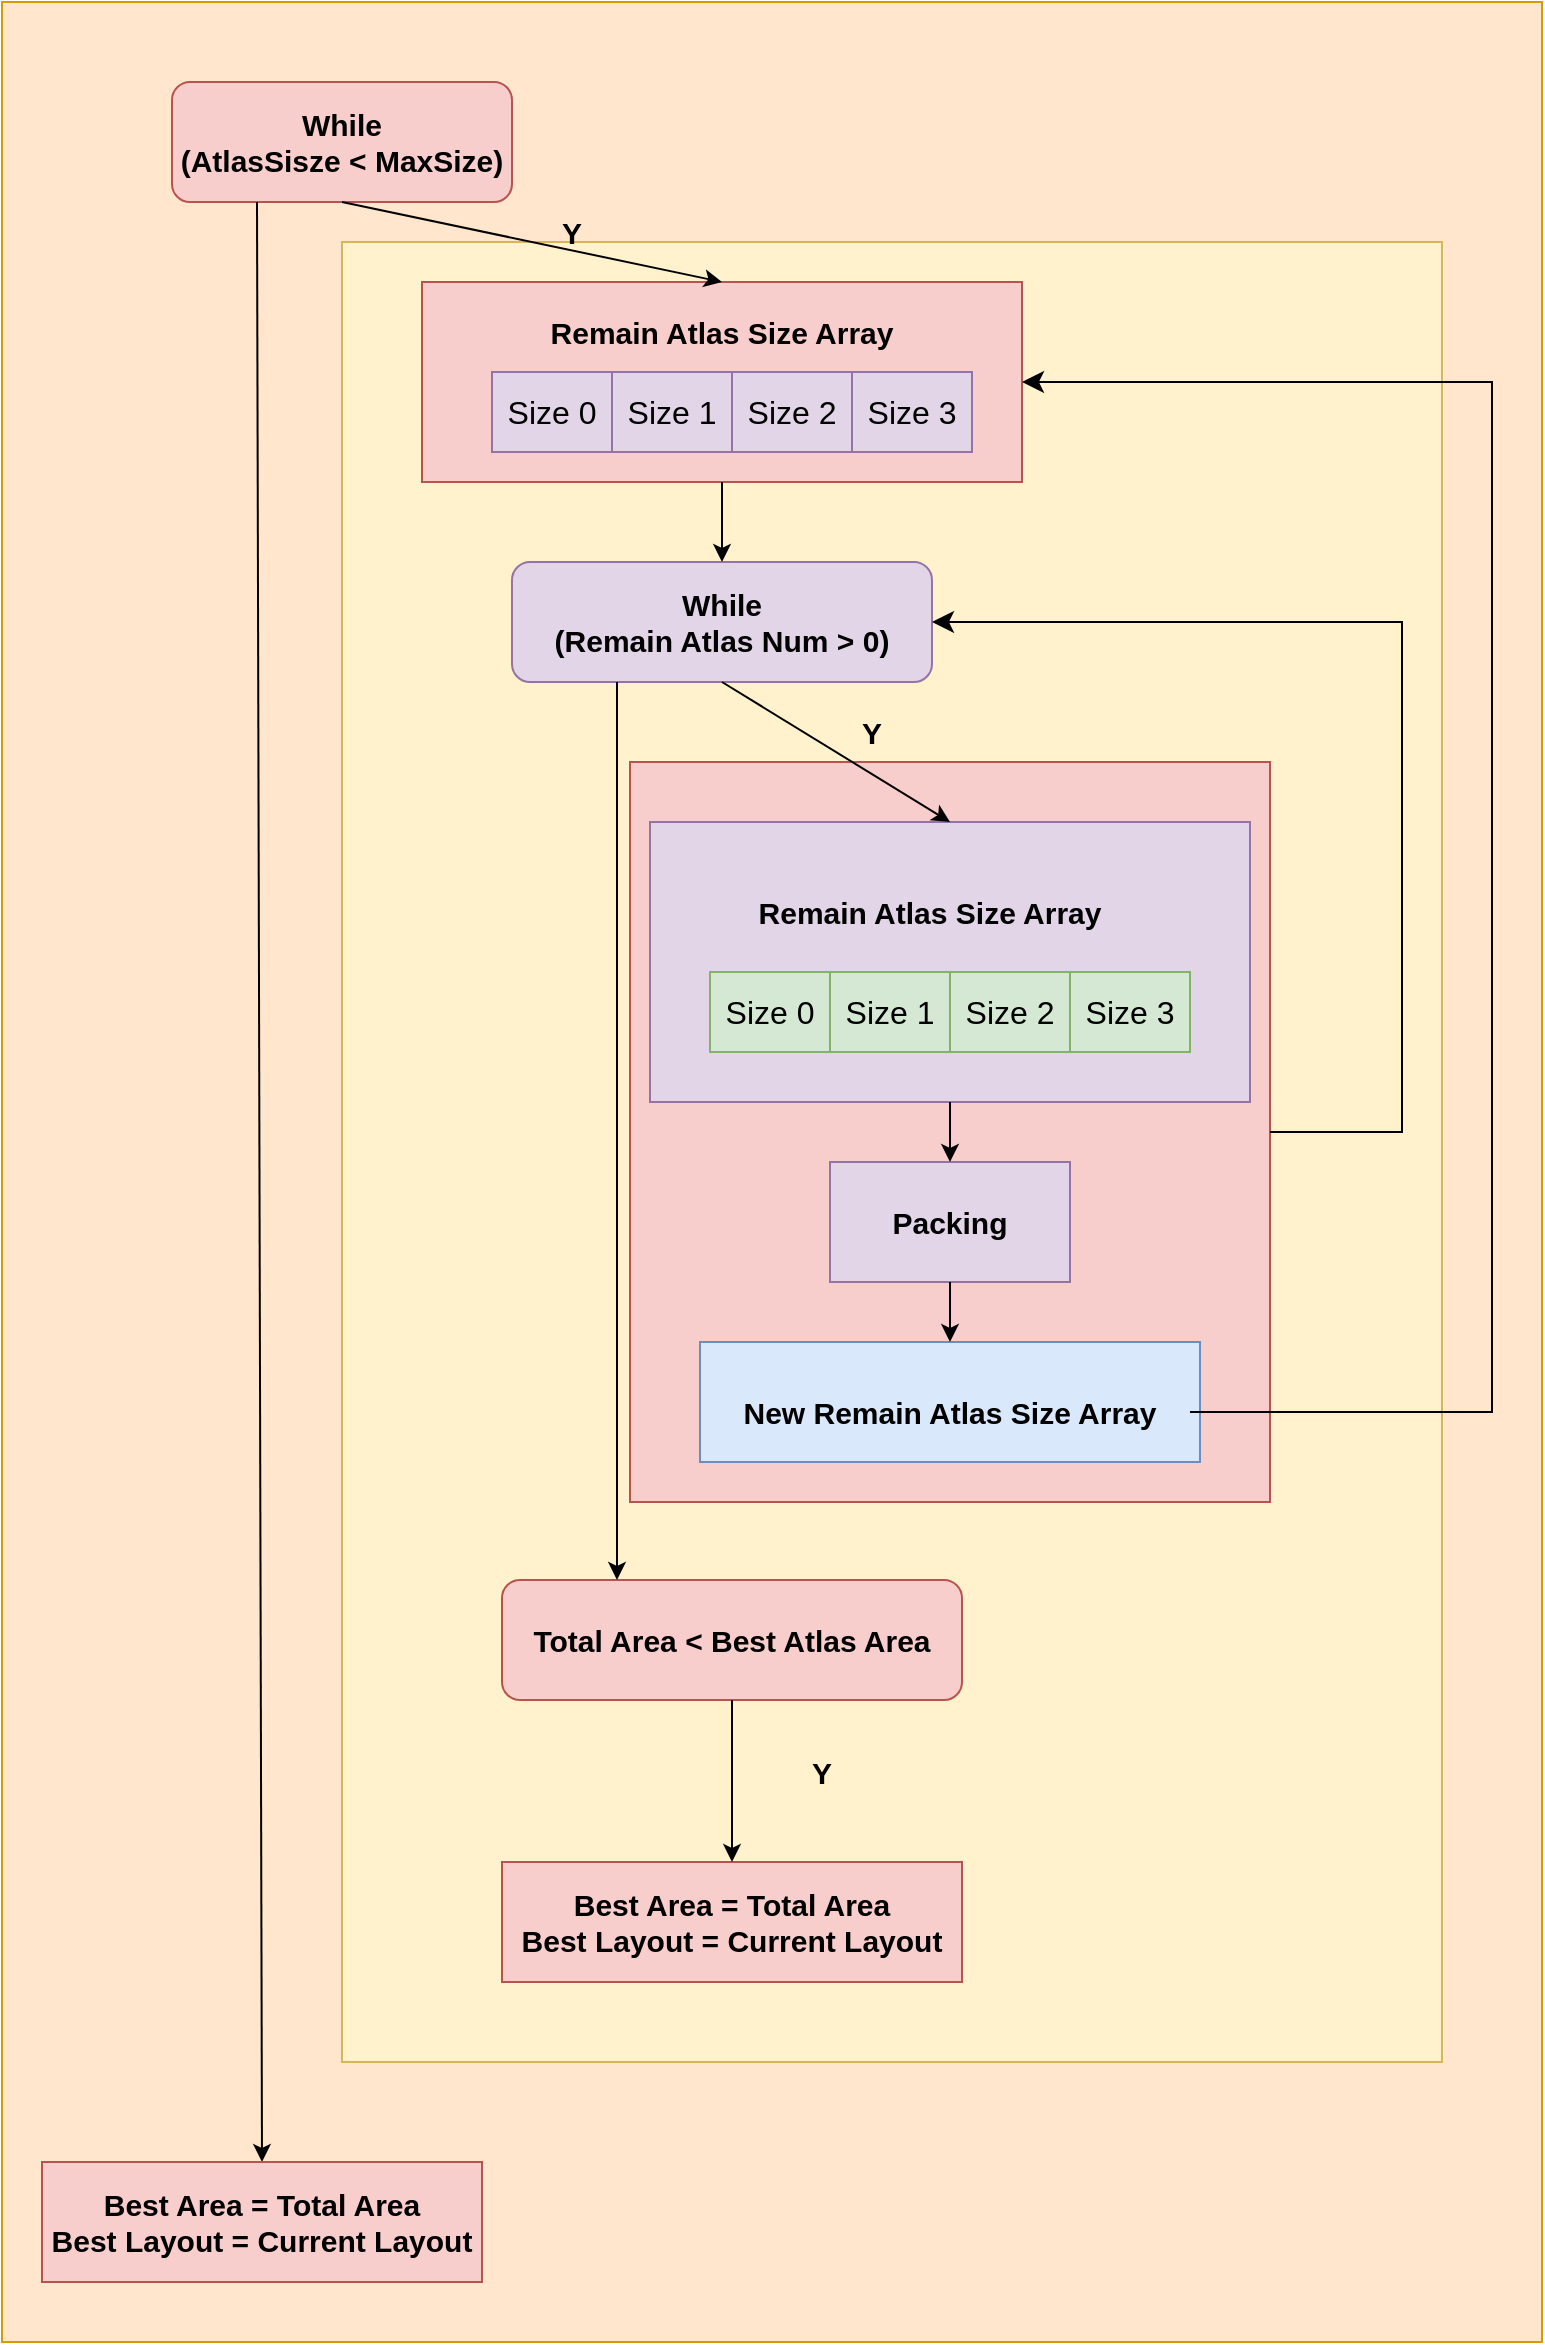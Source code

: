 <mxfile version="24.2.5" type="device">
  <diagram name="Page-1" id="DDOH63KkyjxdMAqLRr1o">
    <mxGraphModel dx="2901" dy="1205" grid="1" gridSize="10" guides="1" tooltips="1" connect="1" arrows="1" fold="1" page="1" pageScale="1" pageWidth="827" pageHeight="1169" math="0" shadow="0">
      <root>
        <mxCell id="0" />
        <mxCell id="1" parent="0" />
        <mxCell id="z6i06MPrJUuVGEEWVdck-51" value="" style="rounded=0;whiteSpace=wrap;html=1;fillColor=#ffe6cc;strokeColor=#d79b00;" vertex="1" parent="1">
          <mxGeometry x="-60" y="380" width="770" height="1170" as="geometry" />
        </mxCell>
        <mxCell id="z6i06MPrJUuVGEEWVdck-46" value="" style="rounded=0;whiteSpace=wrap;html=1;fillColor=#fff2cc;strokeColor=#d6b656;" vertex="1" parent="1">
          <mxGeometry x="110" y="500" width="550" height="910" as="geometry" />
        </mxCell>
        <mxCell id="z6i06MPrJUuVGEEWVdck-41" value="" style="rounded=0;whiteSpace=wrap;html=1;fillColor=#f8cecc;strokeColor=#b85450;" vertex="1" parent="1">
          <mxGeometry x="254" y="760" width="320" height="370" as="geometry" />
        </mxCell>
        <mxCell id="z6i06MPrJUuVGEEWVdck-31" value="" style="rounded=0;whiteSpace=wrap;html=1;fillColor=#dae8fc;strokeColor=#6c8ebf;" vertex="1" parent="1">
          <mxGeometry x="289" y="1050" width="250" height="60" as="geometry" />
        </mxCell>
        <mxCell id="z6i06MPrJUuVGEEWVdck-19" value="" style="rounded=0;whiteSpace=wrap;html=1;fillColor=#f8cecc;strokeColor=#b85450;" vertex="1" parent="1">
          <mxGeometry x="150" y="520" width="300" height="100" as="geometry" />
        </mxCell>
        <mxCell id="z6i06MPrJUuVGEEWVdck-1" value="While&lt;div style=&quot;font-size: 15px;&quot;&gt;(AtlasSisze &amp;lt; MaxSize)&lt;/div&gt;" style="rounded=1;whiteSpace=wrap;html=1;fontSize=15;fontStyle=1;fillColor=#f8cecc;strokeColor=#b85450;" vertex="1" parent="1">
          <mxGeometry x="25" y="420" width="170" height="60" as="geometry" />
        </mxCell>
        <mxCell id="z6i06MPrJUuVGEEWVdck-3" value="" style="shape=table;startSize=0;container=1;collapsible=0;childLayout=tableLayout;fontSize=16;fillColor=#e1d5e7;strokeColor=#9673a6;" vertex="1" parent="1">
          <mxGeometry x="185" y="565" width="240" height="40" as="geometry" />
        </mxCell>
        <mxCell id="z6i06MPrJUuVGEEWVdck-4" value="" style="shape=tableRow;horizontal=0;startSize=0;swimlaneHead=0;swimlaneBody=0;strokeColor=inherit;top=0;left=0;bottom=0;right=0;collapsible=0;dropTarget=0;fillColor=none;points=[[0,0.5],[1,0.5]];portConstraint=eastwest;fontSize=16;" vertex="1" parent="z6i06MPrJUuVGEEWVdck-3">
          <mxGeometry width="240" height="40" as="geometry" />
        </mxCell>
        <mxCell id="z6i06MPrJUuVGEEWVdck-5" value="Size 0" style="shape=partialRectangle;html=1;whiteSpace=wrap;connectable=0;strokeColor=inherit;overflow=hidden;fillColor=none;top=0;left=0;bottom=0;right=0;pointerEvents=1;fontSize=16;" vertex="1" parent="z6i06MPrJUuVGEEWVdck-4">
          <mxGeometry width="60" height="40" as="geometry">
            <mxRectangle width="60" height="40" as="alternateBounds" />
          </mxGeometry>
        </mxCell>
        <mxCell id="z6i06MPrJUuVGEEWVdck-6" value="Size 1" style="shape=partialRectangle;html=1;whiteSpace=wrap;connectable=0;strokeColor=inherit;overflow=hidden;fillColor=none;top=0;left=0;bottom=0;right=0;pointerEvents=1;fontSize=16;" vertex="1" parent="z6i06MPrJUuVGEEWVdck-4">
          <mxGeometry x="60" width="60" height="40" as="geometry">
            <mxRectangle width="60" height="40" as="alternateBounds" />
          </mxGeometry>
        </mxCell>
        <mxCell id="z6i06MPrJUuVGEEWVdck-7" value="Size 2" style="shape=partialRectangle;html=1;whiteSpace=wrap;connectable=0;strokeColor=inherit;overflow=hidden;fillColor=none;top=0;left=0;bottom=0;right=0;pointerEvents=1;fontSize=16;" vertex="1" parent="z6i06MPrJUuVGEEWVdck-4">
          <mxGeometry x="120" width="60" height="40" as="geometry">
            <mxRectangle width="60" height="40" as="alternateBounds" />
          </mxGeometry>
        </mxCell>
        <mxCell id="z6i06MPrJUuVGEEWVdck-16" value="Size 3" style="shape=partialRectangle;html=1;whiteSpace=wrap;connectable=0;strokeColor=inherit;overflow=hidden;fillColor=none;top=0;left=0;bottom=0;right=0;pointerEvents=1;fontSize=16;" vertex="1" parent="z6i06MPrJUuVGEEWVdck-4">
          <mxGeometry x="180" width="60" height="40" as="geometry">
            <mxRectangle width="60" height="40" as="alternateBounds" />
          </mxGeometry>
        </mxCell>
        <mxCell id="z6i06MPrJUuVGEEWVdck-17" value="Remain Atlas Size Array" style="text;html=1;align=center;verticalAlign=middle;whiteSpace=wrap;rounded=0;fontSize=15;fontStyle=1" vertex="1" parent="1">
          <mxGeometry x="180" y="530" width="240" height="30" as="geometry" />
        </mxCell>
        <mxCell id="z6i06MPrJUuVGEEWVdck-18" value="While&lt;div style=&quot;font-size: 15px;&quot;&gt;(Remain Atlas Num &amp;gt; 0)&lt;/div&gt;" style="rounded=1;whiteSpace=wrap;html=1;fontSize=15;fontStyle=1;fillColor=#e1d5e7;strokeColor=#9673a6;" vertex="1" parent="1">
          <mxGeometry x="195" y="660" width="210" height="60" as="geometry" />
        </mxCell>
        <mxCell id="z6i06MPrJUuVGEEWVdck-20" value="" style="rounded=0;whiteSpace=wrap;html=1;fillColor=#e1d5e7;strokeColor=#9673a6;" vertex="1" parent="1">
          <mxGeometry x="264" y="790" width="300" height="140" as="geometry" />
        </mxCell>
        <mxCell id="z6i06MPrJUuVGEEWVdck-21" value="" style="shape=table;startSize=0;container=1;collapsible=0;childLayout=tableLayout;fontSize=16;fillColor=#d5e8d4;strokeColor=#82b366;" vertex="1" parent="1">
          <mxGeometry x="294" y="865" width="240" height="40" as="geometry" />
        </mxCell>
        <mxCell id="z6i06MPrJUuVGEEWVdck-22" value="" style="shape=tableRow;horizontal=0;startSize=0;swimlaneHead=0;swimlaneBody=0;strokeColor=inherit;top=0;left=0;bottom=0;right=0;collapsible=0;dropTarget=0;fillColor=none;points=[[0,0.5],[1,0.5]];portConstraint=eastwest;fontSize=16;" vertex="1" parent="z6i06MPrJUuVGEEWVdck-21">
          <mxGeometry width="240" height="40" as="geometry" />
        </mxCell>
        <mxCell id="z6i06MPrJUuVGEEWVdck-23" value="Size 0" style="shape=partialRectangle;html=1;whiteSpace=wrap;connectable=0;strokeColor=inherit;overflow=hidden;fillColor=none;top=0;left=0;bottom=0;right=0;pointerEvents=1;fontSize=16;" vertex="1" parent="z6i06MPrJUuVGEEWVdck-22">
          <mxGeometry width="60" height="40" as="geometry">
            <mxRectangle width="60" height="40" as="alternateBounds" />
          </mxGeometry>
        </mxCell>
        <mxCell id="z6i06MPrJUuVGEEWVdck-24" value="Size 1" style="shape=partialRectangle;html=1;whiteSpace=wrap;connectable=0;strokeColor=inherit;overflow=hidden;fillColor=none;top=0;left=0;bottom=0;right=0;pointerEvents=1;fontSize=16;" vertex="1" parent="z6i06MPrJUuVGEEWVdck-22">
          <mxGeometry x="60" width="60" height="40" as="geometry">
            <mxRectangle width="60" height="40" as="alternateBounds" />
          </mxGeometry>
        </mxCell>
        <mxCell id="z6i06MPrJUuVGEEWVdck-25" value="Size 2" style="shape=partialRectangle;html=1;whiteSpace=wrap;connectable=0;strokeColor=inherit;overflow=hidden;fillColor=none;top=0;left=0;bottom=0;right=0;pointerEvents=1;fontSize=16;" vertex="1" parent="z6i06MPrJUuVGEEWVdck-22">
          <mxGeometry x="120" width="60" height="40" as="geometry">
            <mxRectangle width="60" height="40" as="alternateBounds" />
          </mxGeometry>
        </mxCell>
        <mxCell id="z6i06MPrJUuVGEEWVdck-26" value="Size 3" style="shape=partialRectangle;html=1;whiteSpace=wrap;connectable=0;strokeColor=inherit;overflow=hidden;fillColor=none;top=0;left=0;bottom=0;right=0;pointerEvents=1;fontSize=16;" vertex="1" parent="z6i06MPrJUuVGEEWVdck-22">
          <mxGeometry x="180" width="60" height="40" as="geometry">
            <mxRectangle width="60" height="40" as="alternateBounds" />
          </mxGeometry>
        </mxCell>
        <mxCell id="z6i06MPrJUuVGEEWVdck-27" value="Remain Atlas Size Array" style="text;html=1;align=center;verticalAlign=middle;whiteSpace=wrap;rounded=0;fontSize=15;fontStyle=1;fillColor=none;strokeColor=none;" vertex="1" parent="1">
          <mxGeometry x="284" y="820" width="240" height="30" as="geometry" />
        </mxCell>
        <mxCell id="z6i06MPrJUuVGEEWVdck-28" value="Packing" style="rounded=0;whiteSpace=wrap;html=1;fontSize=15;fontStyle=1;fillColor=#e1d5e7;strokeColor=#9673a6;" vertex="1" parent="1">
          <mxGeometry x="354" y="960" width="120" height="60" as="geometry" />
        </mxCell>
        <mxCell id="z6i06MPrJUuVGEEWVdck-30" value="New Remain Atlas Size Array" style="text;html=1;align=center;verticalAlign=middle;whiteSpace=wrap;rounded=0;fontSize=15;fontStyle=1;fillColor=none;strokeColor=none;" vertex="1" parent="1">
          <mxGeometry x="294" y="1070" width="240" height="30" as="geometry" />
        </mxCell>
        <mxCell id="z6i06MPrJUuVGEEWVdck-32" value="" style="endArrow=classic;html=1;rounded=0;exitX=0.5;exitY=1;exitDx=0;exitDy=0;entryX=0.5;entryY=0;entryDx=0;entryDy=0;" edge="1" parent="1" source="z6i06MPrJUuVGEEWVdck-18" target="z6i06MPrJUuVGEEWVdck-20">
          <mxGeometry width="50" height="50" relative="1" as="geometry">
            <mxPoint x="390" y="940" as="sourcePoint" />
            <mxPoint x="440" y="890" as="targetPoint" />
          </mxGeometry>
        </mxCell>
        <mxCell id="z6i06MPrJUuVGEEWVdck-33" value="" style="endArrow=classic;html=1;rounded=0;exitX=0.5;exitY=1;exitDx=0;exitDy=0;entryX=0.5;entryY=0;entryDx=0;entryDy=0;" edge="1" parent="1" source="z6i06MPrJUuVGEEWVdck-1" target="z6i06MPrJUuVGEEWVdck-19">
          <mxGeometry width="50" height="50" relative="1" as="geometry">
            <mxPoint x="390" y="740" as="sourcePoint" />
            <mxPoint x="440" y="690" as="targetPoint" />
          </mxGeometry>
        </mxCell>
        <mxCell id="z6i06MPrJUuVGEEWVdck-35" value="" style="endArrow=classic;html=1;rounded=0;exitX=0.5;exitY=1;exitDx=0;exitDy=0;entryX=0.5;entryY=0;entryDx=0;entryDy=0;" edge="1" parent="1" source="z6i06MPrJUuVGEEWVdck-19" target="z6i06MPrJUuVGEEWVdck-18">
          <mxGeometry width="50" height="50" relative="1" as="geometry">
            <mxPoint x="390" y="740" as="sourcePoint" />
            <mxPoint x="440" y="690" as="targetPoint" />
          </mxGeometry>
        </mxCell>
        <mxCell id="z6i06MPrJUuVGEEWVdck-36" value="Y" style="text;html=1;align=center;verticalAlign=middle;whiteSpace=wrap;rounded=0;fontSize=15;fontStyle=1" vertex="1" parent="1">
          <mxGeometry x="345" y="730" width="60" height="30" as="geometry" />
        </mxCell>
        <mxCell id="z6i06MPrJUuVGEEWVdck-37" value="" style="endArrow=classic;html=1;rounded=0;exitX=0.5;exitY=1;exitDx=0;exitDy=0;" edge="1" parent="1" source="z6i06MPrJUuVGEEWVdck-20" target="z6i06MPrJUuVGEEWVdck-28">
          <mxGeometry width="50" height="50" relative="1" as="geometry">
            <mxPoint x="390" y="740" as="sourcePoint" />
            <mxPoint x="440" y="690" as="targetPoint" />
          </mxGeometry>
        </mxCell>
        <mxCell id="z6i06MPrJUuVGEEWVdck-38" value="" style="endArrow=classic;html=1;rounded=0;exitX=0.5;exitY=1;exitDx=0;exitDy=0;entryX=0.5;entryY=0;entryDx=0;entryDy=0;" edge="1" parent="1" source="z6i06MPrJUuVGEEWVdck-28" target="z6i06MPrJUuVGEEWVdck-31">
          <mxGeometry width="50" height="50" relative="1" as="geometry">
            <mxPoint x="390" y="740" as="sourcePoint" />
            <mxPoint x="440" y="690" as="targetPoint" />
          </mxGeometry>
        </mxCell>
        <mxCell id="z6i06MPrJUuVGEEWVdck-39" value="Total Area &amp;lt; Best Atlas Area" style="rounded=1;whiteSpace=wrap;html=1;fontSize=15;fontStyle=1;fillColor=#f8cecc;strokeColor=#b85450;" vertex="1" parent="1">
          <mxGeometry x="190" y="1169" width="230" height="60" as="geometry" />
        </mxCell>
        <mxCell id="z6i06MPrJUuVGEEWVdck-40" value="" style="endArrow=classic;html=1;rounded=0;exitX=0.25;exitY=1;exitDx=0;exitDy=0;entryX=0.25;entryY=0;entryDx=0;entryDy=0;" edge="1" parent="1" source="z6i06MPrJUuVGEEWVdck-18" target="z6i06MPrJUuVGEEWVdck-39">
          <mxGeometry width="50" height="50" relative="1" as="geometry">
            <mxPoint x="390" y="940" as="sourcePoint" />
            <mxPoint x="440" y="890" as="targetPoint" />
          </mxGeometry>
        </mxCell>
        <mxCell id="z6i06MPrJUuVGEEWVdck-42" value="" style="edgeStyle=segmentEdgeStyle;endArrow=classic;html=1;curved=0;rounded=0;endSize=8;startSize=8;exitX=1;exitY=0.5;exitDx=0;exitDy=0;entryX=1;entryY=0.5;entryDx=0;entryDy=0;" edge="1" parent="1" source="z6i06MPrJUuVGEEWVdck-41" target="z6i06MPrJUuVGEEWVdck-18">
          <mxGeometry width="50" height="50" relative="1" as="geometry">
            <mxPoint x="390" y="940" as="sourcePoint" />
            <mxPoint x="440" y="890" as="targetPoint" />
            <Array as="points">
              <mxPoint x="640" y="945" />
              <mxPoint x="640" y="690" />
            </Array>
          </mxGeometry>
        </mxCell>
        <mxCell id="z6i06MPrJUuVGEEWVdck-43" value="Best Area = Total Area&lt;div style=&quot;font-size: 15px;&quot;&gt;Best Layout = Current Layout&lt;/div&gt;" style="rounded=0;whiteSpace=wrap;html=1;fontSize=15;fontStyle=1;fillColor=#f8cecc;strokeColor=#b85450;" vertex="1" parent="1">
          <mxGeometry x="190" y="1310" width="230" height="60" as="geometry" />
        </mxCell>
        <mxCell id="z6i06MPrJUuVGEEWVdck-44" value="" style="endArrow=classic;html=1;rounded=0;exitX=0.5;exitY=1;exitDx=0;exitDy=0;entryX=0.5;entryY=0;entryDx=0;entryDy=0;" edge="1" parent="1" source="z6i06MPrJUuVGEEWVdck-39" target="z6i06MPrJUuVGEEWVdck-43">
          <mxGeometry width="50" height="50" relative="1" as="geometry">
            <mxPoint x="390" y="1140" as="sourcePoint" />
            <mxPoint x="440" y="1090" as="targetPoint" />
          </mxGeometry>
        </mxCell>
        <mxCell id="z6i06MPrJUuVGEEWVdck-45" value="&lt;b&gt;&lt;font style=&quot;font-size: 15px;&quot;&gt;Y&lt;/font&gt;&lt;/b&gt;" style="text;html=1;align=center;verticalAlign=middle;whiteSpace=wrap;rounded=0;" vertex="1" parent="1">
          <mxGeometry x="320" y="1250" width="60" height="30" as="geometry" />
        </mxCell>
        <mxCell id="z6i06MPrJUuVGEEWVdck-47" value="Y" style="text;html=1;align=center;verticalAlign=middle;whiteSpace=wrap;rounded=0;fontSize=15;fontStyle=1" vertex="1" parent="1">
          <mxGeometry x="195" y="480" width="60" height="30" as="geometry" />
        </mxCell>
        <mxCell id="z6i06MPrJUuVGEEWVdck-48" value="" style="endArrow=classic;html=1;rounded=0;exitX=0.25;exitY=1;exitDx=0;exitDy=0;entryX=0.5;entryY=0;entryDx=0;entryDy=0;" edge="1" parent="1" source="z6i06MPrJUuVGEEWVdck-1" target="z6i06MPrJUuVGEEWVdck-50">
          <mxGeometry width="50" height="50" relative="1" as="geometry">
            <mxPoint x="390" y="940" as="sourcePoint" />
            <mxPoint x="69.924" y="1440" as="targetPoint" />
          </mxGeometry>
        </mxCell>
        <mxCell id="z6i06MPrJUuVGEEWVdck-50" value="&lt;span style=&quot;font-size: 15px; font-weight: 700;&quot;&gt;Best Area = Total Area&lt;/span&gt;&lt;div style=&quot;font-size: 15px; font-weight: 700;&quot;&gt;Best Layout = Current Layout&lt;/div&gt;" style="rounded=0;whiteSpace=wrap;html=1;fillColor=#f8cecc;strokeColor=#b85450;" vertex="1" parent="1">
          <mxGeometry x="-40" y="1460" width="220" height="60" as="geometry" />
        </mxCell>
        <mxCell id="z6i06MPrJUuVGEEWVdck-52" value="" style="edgeStyle=segmentEdgeStyle;endArrow=classic;html=1;curved=0;rounded=0;endSize=8;startSize=8;exitX=1;exitY=0.5;exitDx=0;exitDy=0;" edge="1" parent="1" source="z6i06MPrJUuVGEEWVdck-30">
          <mxGeometry width="50" height="50" relative="1" as="geometry">
            <mxPoint x="574" y="950" as="sourcePoint" />
            <mxPoint x="450" y="570" as="targetPoint" />
            <Array as="points">
              <mxPoint x="685" y="1085" />
              <mxPoint x="685" y="570" />
            </Array>
          </mxGeometry>
        </mxCell>
      </root>
    </mxGraphModel>
  </diagram>
</mxfile>
